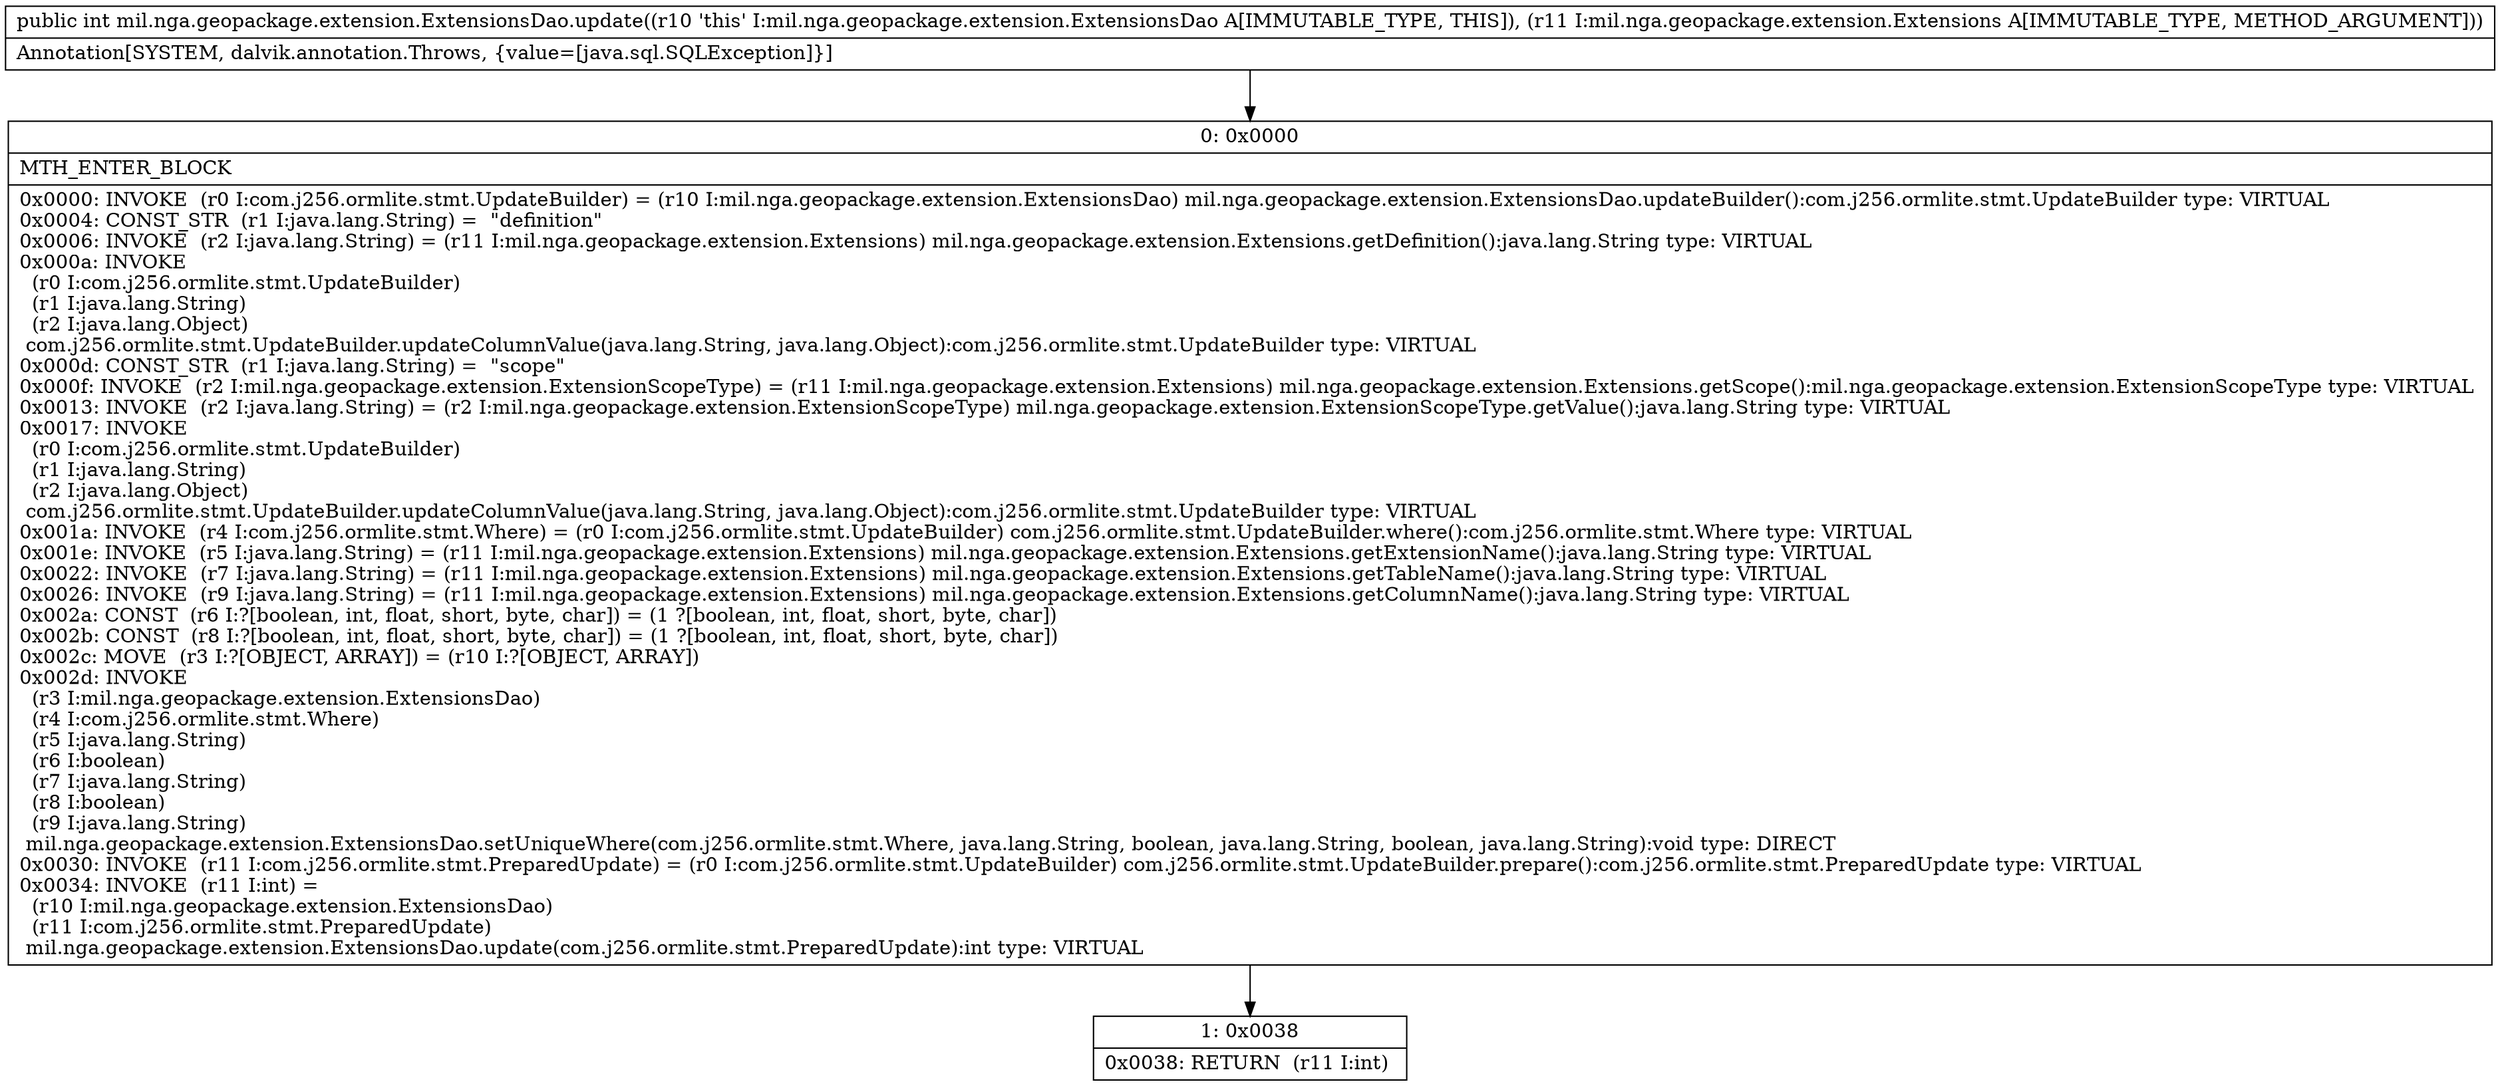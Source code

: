 digraph "CFG formil.nga.geopackage.extension.ExtensionsDao.update(Lmil\/nga\/geopackage\/extension\/Extensions;)I" {
Node_0 [shape=record,label="{0\:\ 0x0000|MTH_ENTER_BLOCK\l|0x0000: INVOKE  (r0 I:com.j256.ormlite.stmt.UpdateBuilder) = (r10 I:mil.nga.geopackage.extension.ExtensionsDao) mil.nga.geopackage.extension.ExtensionsDao.updateBuilder():com.j256.ormlite.stmt.UpdateBuilder type: VIRTUAL \l0x0004: CONST_STR  (r1 I:java.lang.String) =  \"definition\" \l0x0006: INVOKE  (r2 I:java.lang.String) = (r11 I:mil.nga.geopackage.extension.Extensions) mil.nga.geopackage.extension.Extensions.getDefinition():java.lang.String type: VIRTUAL \l0x000a: INVOKE  \l  (r0 I:com.j256.ormlite.stmt.UpdateBuilder)\l  (r1 I:java.lang.String)\l  (r2 I:java.lang.Object)\l com.j256.ormlite.stmt.UpdateBuilder.updateColumnValue(java.lang.String, java.lang.Object):com.j256.ormlite.stmt.UpdateBuilder type: VIRTUAL \l0x000d: CONST_STR  (r1 I:java.lang.String) =  \"scope\" \l0x000f: INVOKE  (r2 I:mil.nga.geopackage.extension.ExtensionScopeType) = (r11 I:mil.nga.geopackage.extension.Extensions) mil.nga.geopackage.extension.Extensions.getScope():mil.nga.geopackage.extension.ExtensionScopeType type: VIRTUAL \l0x0013: INVOKE  (r2 I:java.lang.String) = (r2 I:mil.nga.geopackage.extension.ExtensionScopeType) mil.nga.geopackage.extension.ExtensionScopeType.getValue():java.lang.String type: VIRTUAL \l0x0017: INVOKE  \l  (r0 I:com.j256.ormlite.stmt.UpdateBuilder)\l  (r1 I:java.lang.String)\l  (r2 I:java.lang.Object)\l com.j256.ormlite.stmt.UpdateBuilder.updateColumnValue(java.lang.String, java.lang.Object):com.j256.ormlite.stmt.UpdateBuilder type: VIRTUAL \l0x001a: INVOKE  (r4 I:com.j256.ormlite.stmt.Where) = (r0 I:com.j256.ormlite.stmt.UpdateBuilder) com.j256.ormlite.stmt.UpdateBuilder.where():com.j256.ormlite.stmt.Where type: VIRTUAL \l0x001e: INVOKE  (r5 I:java.lang.String) = (r11 I:mil.nga.geopackage.extension.Extensions) mil.nga.geopackage.extension.Extensions.getExtensionName():java.lang.String type: VIRTUAL \l0x0022: INVOKE  (r7 I:java.lang.String) = (r11 I:mil.nga.geopackage.extension.Extensions) mil.nga.geopackage.extension.Extensions.getTableName():java.lang.String type: VIRTUAL \l0x0026: INVOKE  (r9 I:java.lang.String) = (r11 I:mil.nga.geopackage.extension.Extensions) mil.nga.geopackage.extension.Extensions.getColumnName():java.lang.String type: VIRTUAL \l0x002a: CONST  (r6 I:?[boolean, int, float, short, byte, char]) = (1 ?[boolean, int, float, short, byte, char]) \l0x002b: CONST  (r8 I:?[boolean, int, float, short, byte, char]) = (1 ?[boolean, int, float, short, byte, char]) \l0x002c: MOVE  (r3 I:?[OBJECT, ARRAY]) = (r10 I:?[OBJECT, ARRAY]) \l0x002d: INVOKE  \l  (r3 I:mil.nga.geopackage.extension.ExtensionsDao)\l  (r4 I:com.j256.ormlite.stmt.Where)\l  (r5 I:java.lang.String)\l  (r6 I:boolean)\l  (r7 I:java.lang.String)\l  (r8 I:boolean)\l  (r9 I:java.lang.String)\l mil.nga.geopackage.extension.ExtensionsDao.setUniqueWhere(com.j256.ormlite.stmt.Where, java.lang.String, boolean, java.lang.String, boolean, java.lang.String):void type: DIRECT \l0x0030: INVOKE  (r11 I:com.j256.ormlite.stmt.PreparedUpdate) = (r0 I:com.j256.ormlite.stmt.UpdateBuilder) com.j256.ormlite.stmt.UpdateBuilder.prepare():com.j256.ormlite.stmt.PreparedUpdate type: VIRTUAL \l0x0034: INVOKE  (r11 I:int) = \l  (r10 I:mil.nga.geopackage.extension.ExtensionsDao)\l  (r11 I:com.j256.ormlite.stmt.PreparedUpdate)\l mil.nga.geopackage.extension.ExtensionsDao.update(com.j256.ormlite.stmt.PreparedUpdate):int type: VIRTUAL \l}"];
Node_1 [shape=record,label="{1\:\ 0x0038|0x0038: RETURN  (r11 I:int) \l}"];
MethodNode[shape=record,label="{public int mil.nga.geopackage.extension.ExtensionsDao.update((r10 'this' I:mil.nga.geopackage.extension.ExtensionsDao A[IMMUTABLE_TYPE, THIS]), (r11 I:mil.nga.geopackage.extension.Extensions A[IMMUTABLE_TYPE, METHOD_ARGUMENT]))  | Annotation[SYSTEM, dalvik.annotation.Throws, \{value=[java.sql.SQLException]\}]\l}"];
MethodNode -> Node_0;
Node_0 -> Node_1;
}


